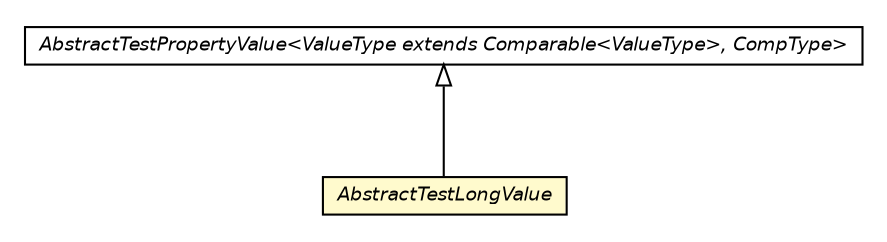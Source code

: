 #!/usr/local/bin/dot
#
# Class diagram 
# Generated by UmlGraph version 4.4 (http://www.spinellis.gr/sw/umlgraph)
#

digraph G {
	edge [fontname="Helvetica",fontsize=10,labelfontname="Helvetica",labelfontsize=10];
	node [fontname="Helvetica",fontsize=10,shape=plaintext];
	// it.apice.sapere.api.lsas.values.AbstractTestPropertyValue<ValueType extends java.lang.Comparable<ValueType>, CompType>
	c28373 [label=<<table border="0" cellborder="1" cellspacing="0" cellpadding="2" port="p" href="./AbstractTestPropertyValue.html">
		<tr><td><table border="0" cellspacing="0" cellpadding="1">
			<tr><td><font face="Helvetica-Oblique"> AbstractTestPropertyValue&lt;ValueType extends Comparable&lt;ValueType&gt;, CompType&gt; </font></td></tr>
		</table></td></tr>
		</table>>, fontname="Helvetica", fontcolor="black", fontsize=9.0];
	// it.apice.sapere.api.lsas.values.AbstractTestLongValue
	c28375 [label=<<table border="0" cellborder="1" cellspacing="0" cellpadding="2" port="p" bgcolor="lemonChiffon" href="./AbstractTestLongValue.html">
		<tr><td><table border="0" cellspacing="0" cellpadding="1">
			<tr><td><font face="Helvetica-Oblique"> AbstractTestLongValue </font></td></tr>
		</table></td></tr>
		</table>>, fontname="Helvetica", fontcolor="black", fontsize=9.0];
	//it.apice.sapere.api.lsas.values.AbstractTestLongValue extends it.apice.sapere.api.lsas.values.AbstractTestPropertyValue<java.lang.Long, it.apice.sapere.api.lsas.values.LongValue>
	c28373:p -> c28375:p [dir=back,arrowtail=empty];
}


